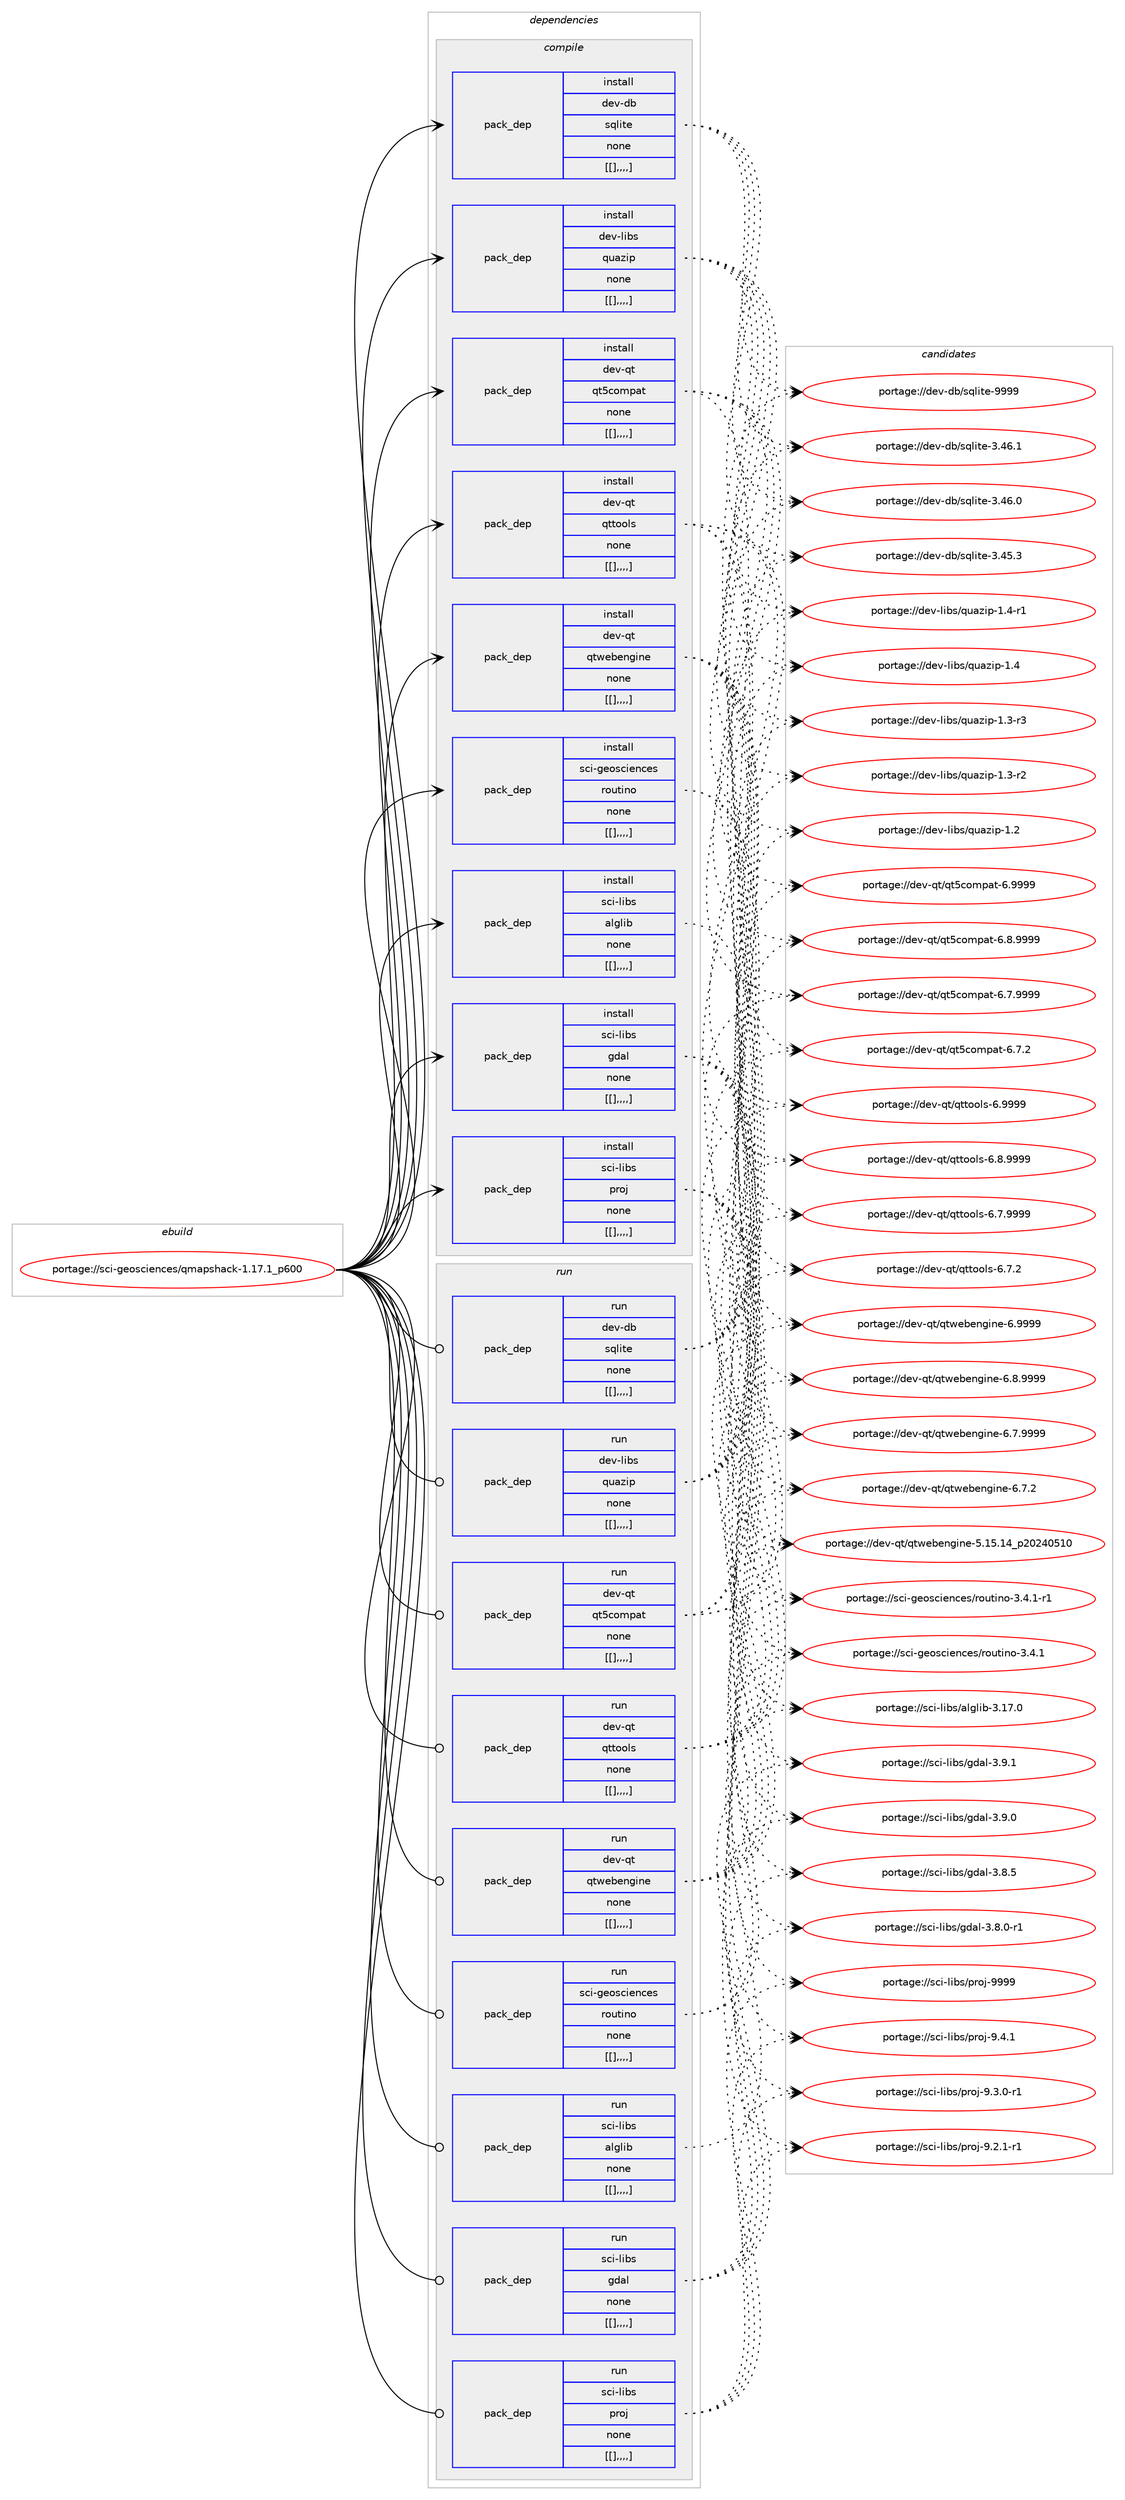 digraph prolog {

# *************
# Graph options
# *************

newrank=true;
concentrate=true;
compound=true;
graph [rankdir=LR,fontname=Helvetica,fontsize=10,ranksep=1.5];#, ranksep=2.5, nodesep=0.2];
edge  [arrowhead=vee];
node  [fontname=Helvetica,fontsize=10];

# **********
# The ebuild
# **********

subgraph cluster_leftcol {
color=gray;
label=<<i>ebuild</i>>;
id [label="portage://sci-geosciences/qmapshack-1.17.1_p600", color=red, width=4, href="../sci-geosciences/qmapshack-1.17.1_p600.svg"];
}

# ****************
# The dependencies
# ****************

subgraph cluster_midcol {
color=gray;
label=<<i>dependencies</i>>;
subgraph cluster_compile {
fillcolor="#eeeeee";
style=filled;
label=<<i>compile</i>>;
subgraph pack302349 {
dependency414376 [label=<<TABLE BORDER="0" CELLBORDER="1" CELLSPACING="0" CELLPADDING="4" WIDTH="220"><TR><TD ROWSPAN="6" CELLPADDING="30">pack_dep</TD></TR><TR><TD WIDTH="110">install</TD></TR><TR><TD>dev-db</TD></TR><TR><TD>sqlite</TD></TR><TR><TD>none</TD></TR><TR><TD>[[],,,,]</TD></TR></TABLE>>, shape=none, color=blue];
}
id:e -> dependency414376:w [weight=20,style="solid",arrowhead="vee"];
subgraph pack302350 {
dependency414377 [label=<<TABLE BORDER="0" CELLBORDER="1" CELLSPACING="0" CELLPADDING="4" WIDTH="220"><TR><TD ROWSPAN="6" CELLPADDING="30">pack_dep</TD></TR><TR><TD WIDTH="110">install</TD></TR><TR><TD>dev-libs</TD></TR><TR><TD>quazip</TD></TR><TR><TD>none</TD></TR><TR><TD>[[],,,,]</TD></TR></TABLE>>, shape=none, color=blue];
}
id:e -> dependency414377:w [weight=20,style="solid",arrowhead="vee"];
subgraph pack302351 {
dependency414378 [label=<<TABLE BORDER="0" CELLBORDER="1" CELLSPACING="0" CELLPADDING="4" WIDTH="220"><TR><TD ROWSPAN="6" CELLPADDING="30">pack_dep</TD></TR><TR><TD WIDTH="110">install</TD></TR><TR><TD>dev-qt</TD></TR><TR><TD>qt5compat</TD></TR><TR><TD>none</TD></TR><TR><TD>[[],,,,]</TD></TR></TABLE>>, shape=none, color=blue];
}
id:e -> dependency414378:w [weight=20,style="solid",arrowhead="vee"];
subgraph pack302352 {
dependency414379 [label=<<TABLE BORDER="0" CELLBORDER="1" CELLSPACING="0" CELLPADDING="4" WIDTH="220"><TR><TD ROWSPAN="6" CELLPADDING="30">pack_dep</TD></TR><TR><TD WIDTH="110">install</TD></TR><TR><TD>dev-qt</TD></TR><TR><TD>qttools</TD></TR><TR><TD>none</TD></TR><TR><TD>[[],,,,]</TD></TR></TABLE>>, shape=none, color=blue];
}
id:e -> dependency414379:w [weight=20,style="solid",arrowhead="vee"];
subgraph pack302353 {
dependency414380 [label=<<TABLE BORDER="0" CELLBORDER="1" CELLSPACING="0" CELLPADDING="4" WIDTH="220"><TR><TD ROWSPAN="6" CELLPADDING="30">pack_dep</TD></TR><TR><TD WIDTH="110">install</TD></TR><TR><TD>dev-qt</TD></TR><TR><TD>qtwebengine</TD></TR><TR><TD>none</TD></TR><TR><TD>[[],,,,]</TD></TR></TABLE>>, shape=none, color=blue];
}
id:e -> dependency414380:w [weight=20,style="solid",arrowhead="vee"];
subgraph pack302354 {
dependency414381 [label=<<TABLE BORDER="0" CELLBORDER="1" CELLSPACING="0" CELLPADDING="4" WIDTH="220"><TR><TD ROWSPAN="6" CELLPADDING="30">pack_dep</TD></TR><TR><TD WIDTH="110">install</TD></TR><TR><TD>sci-geosciences</TD></TR><TR><TD>routino</TD></TR><TR><TD>none</TD></TR><TR><TD>[[],,,,]</TD></TR></TABLE>>, shape=none, color=blue];
}
id:e -> dependency414381:w [weight=20,style="solid",arrowhead="vee"];
subgraph pack302355 {
dependency414382 [label=<<TABLE BORDER="0" CELLBORDER="1" CELLSPACING="0" CELLPADDING="4" WIDTH="220"><TR><TD ROWSPAN="6" CELLPADDING="30">pack_dep</TD></TR><TR><TD WIDTH="110">install</TD></TR><TR><TD>sci-libs</TD></TR><TR><TD>alglib</TD></TR><TR><TD>none</TD></TR><TR><TD>[[],,,,]</TD></TR></TABLE>>, shape=none, color=blue];
}
id:e -> dependency414382:w [weight=20,style="solid",arrowhead="vee"];
subgraph pack302356 {
dependency414383 [label=<<TABLE BORDER="0" CELLBORDER="1" CELLSPACING="0" CELLPADDING="4" WIDTH="220"><TR><TD ROWSPAN="6" CELLPADDING="30">pack_dep</TD></TR><TR><TD WIDTH="110">install</TD></TR><TR><TD>sci-libs</TD></TR><TR><TD>gdal</TD></TR><TR><TD>none</TD></TR><TR><TD>[[],,,,]</TD></TR></TABLE>>, shape=none, color=blue];
}
id:e -> dependency414383:w [weight=20,style="solid",arrowhead="vee"];
subgraph pack302357 {
dependency414384 [label=<<TABLE BORDER="0" CELLBORDER="1" CELLSPACING="0" CELLPADDING="4" WIDTH="220"><TR><TD ROWSPAN="6" CELLPADDING="30">pack_dep</TD></TR><TR><TD WIDTH="110">install</TD></TR><TR><TD>sci-libs</TD></TR><TR><TD>proj</TD></TR><TR><TD>none</TD></TR><TR><TD>[[],,,,]</TD></TR></TABLE>>, shape=none, color=blue];
}
id:e -> dependency414384:w [weight=20,style="solid",arrowhead="vee"];
}
subgraph cluster_compileandrun {
fillcolor="#eeeeee";
style=filled;
label=<<i>compile and run</i>>;
}
subgraph cluster_run {
fillcolor="#eeeeee";
style=filled;
label=<<i>run</i>>;
subgraph pack302358 {
dependency414385 [label=<<TABLE BORDER="0" CELLBORDER="1" CELLSPACING="0" CELLPADDING="4" WIDTH="220"><TR><TD ROWSPAN="6" CELLPADDING="30">pack_dep</TD></TR><TR><TD WIDTH="110">run</TD></TR><TR><TD>dev-db</TD></TR><TR><TD>sqlite</TD></TR><TR><TD>none</TD></TR><TR><TD>[[],,,,]</TD></TR></TABLE>>, shape=none, color=blue];
}
id:e -> dependency414385:w [weight=20,style="solid",arrowhead="odot"];
subgraph pack302359 {
dependency414386 [label=<<TABLE BORDER="0" CELLBORDER="1" CELLSPACING="0" CELLPADDING="4" WIDTH="220"><TR><TD ROWSPAN="6" CELLPADDING="30">pack_dep</TD></TR><TR><TD WIDTH="110">run</TD></TR><TR><TD>dev-libs</TD></TR><TR><TD>quazip</TD></TR><TR><TD>none</TD></TR><TR><TD>[[],,,,]</TD></TR></TABLE>>, shape=none, color=blue];
}
id:e -> dependency414386:w [weight=20,style="solid",arrowhead="odot"];
subgraph pack302360 {
dependency414387 [label=<<TABLE BORDER="0" CELLBORDER="1" CELLSPACING="0" CELLPADDING="4" WIDTH="220"><TR><TD ROWSPAN="6" CELLPADDING="30">pack_dep</TD></TR><TR><TD WIDTH="110">run</TD></TR><TR><TD>dev-qt</TD></TR><TR><TD>qt5compat</TD></TR><TR><TD>none</TD></TR><TR><TD>[[],,,,]</TD></TR></TABLE>>, shape=none, color=blue];
}
id:e -> dependency414387:w [weight=20,style="solid",arrowhead="odot"];
subgraph pack302361 {
dependency414388 [label=<<TABLE BORDER="0" CELLBORDER="1" CELLSPACING="0" CELLPADDING="4" WIDTH="220"><TR><TD ROWSPAN="6" CELLPADDING="30">pack_dep</TD></TR><TR><TD WIDTH="110">run</TD></TR><TR><TD>dev-qt</TD></TR><TR><TD>qttools</TD></TR><TR><TD>none</TD></TR><TR><TD>[[],,,,]</TD></TR></TABLE>>, shape=none, color=blue];
}
id:e -> dependency414388:w [weight=20,style="solid",arrowhead="odot"];
subgraph pack302362 {
dependency414389 [label=<<TABLE BORDER="0" CELLBORDER="1" CELLSPACING="0" CELLPADDING="4" WIDTH="220"><TR><TD ROWSPAN="6" CELLPADDING="30">pack_dep</TD></TR><TR><TD WIDTH="110">run</TD></TR><TR><TD>dev-qt</TD></TR><TR><TD>qtwebengine</TD></TR><TR><TD>none</TD></TR><TR><TD>[[],,,,]</TD></TR></TABLE>>, shape=none, color=blue];
}
id:e -> dependency414389:w [weight=20,style="solid",arrowhead="odot"];
subgraph pack302363 {
dependency414390 [label=<<TABLE BORDER="0" CELLBORDER="1" CELLSPACING="0" CELLPADDING="4" WIDTH="220"><TR><TD ROWSPAN="6" CELLPADDING="30">pack_dep</TD></TR><TR><TD WIDTH="110">run</TD></TR><TR><TD>sci-geosciences</TD></TR><TR><TD>routino</TD></TR><TR><TD>none</TD></TR><TR><TD>[[],,,,]</TD></TR></TABLE>>, shape=none, color=blue];
}
id:e -> dependency414390:w [weight=20,style="solid",arrowhead="odot"];
subgraph pack302364 {
dependency414391 [label=<<TABLE BORDER="0" CELLBORDER="1" CELLSPACING="0" CELLPADDING="4" WIDTH="220"><TR><TD ROWSPAN="6" CELLPADDING="30">pack_dep</TD></TR><TR><TD WIDTH="110">run</TD></TR><TR><TD>sci-libs</TD></TR><TR><TD>alglib</TD></TR><TR><TD>none</TD></TR><TR><TD>[[],,,,]</TD></TR></TABLE>>, shape=none, color=blue];
}
id:e -> dependency414391:w [weight=20,style="solid",arrowhead="odot"];
subgraph pack302365 {
dependency414392 [label=<<TABLE BORDER="0" CELLBORDER="1" CELLSPACING="0" CELLPADDING="4" WIDTH="220"><TR><TD ROWSPAN="6" CELLPADDING="30">pack_dep</TD></TR><TR><TD WIDTH="110">run</TD></TR><TR><TD>sci-libs</TD></TR><TR><TD>gdal</TD></TR><TR><TD>none</TD></TR><TR><TD>[[],,,,]</TD></TR></TABLE>>, shape=none, color=blue];
}
id:e -> dependency414392:w [weight=20,style="solid",arrowhead="odot"];
subgraph pack302366 {
dependency414393 [label=<<TABLE BORDER="0" CELLBORDER="1" CELLSPACING="0" CELLPADDING="4" WIDTH="220"><TR><TD ROWSPAN="6" CELLPADDING="30">pack_dep</TD></TR><TR><TD WIDTH="110">run</TD></TR><TR><TD>sci-libs</TD></TR><TR><TD>proj</TD></TR><TR><TD>none</TD></TR><TR><TD>[[],,,,]</TD></TR></TABLE>>, shape=none, color=blue];
}
id:e -> dependency414393:w [weight=20,style="solid",arrowhead="odot"];
}
}

# **************
# The candidates
# **************

subgraph cluster_choices {
rank=same;
color=gray;
label=<<i>candidates</i>>;

subgraph choice302349 {
color=black;
nodesep=1;
choice1001011184510098471151131081051161014557575757 [label="portage://dev-db/sqlite-9999", color=red, width=4,href="../dev-db/sqlite-9999.svg"];
choice10010111845100984711511310810511610145514652544649 [label="portage://dev-db/sqlite-3.46.1", color=red, width=4,href="../dev-db/sqlite-3.46.1.svg"];
choice10010111845100984711511310810511610145514652544648 [label="portage://dev-db/sqlite-3.46.0", color=red, width=4,href="../dev-db/sqlite-3.46.0.svg"];
choice10010111845100984711511310810511610145514652534651 [label="portage://dev-db/sqlite-3.45.3", color=red, width=4,href="../dev-db/sqlite-3.45.3.svg"];
dependency414376:e -> choice1001011184510098471151131081051161014557575757:w [style=dotted,weight="100"];
dependency414376:e -> choice10010111845100984711511310810511610145514652544649:w [style=dotted,weight="100"];
dependency414376:e -> choice10010111845100984711511310810511610145514652544648:w [style=dotted,weight="100"];
dependency414376:e -> choice10010111845100984711511310810511610145514652534651:w [style=dotted,weight="100"];
}
subgraph choice302350 {
color=black;
nodesep=1;
choice10010111845108105981154711311797122105112454946524511449 [label="portage://dev-libs/quazip-1.4-r1", color=red, width=4,href="../dev-libs/quazip-1.4-r1.svg"];
choice1001011184510810598115471131179712210511245494652 [label="portage://dev-libs/quazip-1.4", color=red, width=4,href="../dev-libs/quazip-1.4.svg"];
choice10010111845108105981154711311797122105112454946514511451 [label="portage://dev-libs/quazip-1.3-r3", color=red, width=4,href="../dev-libs/quazip-1.3-r3.svg"];
choice10010111845108105981154711311797122105112454946514511450 [label="portage://dev-libs/quazip-1.3-r2", color=red, width=4,href="../dev-libs/quazip-1.3-r2.svg"];
choice1001011184510810598115471131179712210511245494650 [label="portage://dev-libs/quazip-1.2", color=red, width=4,href="../dev-libs/quazip-1.2.svg"];
dependency414377:e -> choice10010111845108105981154711311797122105112454946524511449:w [style=dotted,weight="100"];
dependency414377:e -> choice1001011184510810598115471131179712210511245494652:w [style=dotted,weight="100"];
dependency414377:e -> choice10010111845108105981154711311797122105112454946514511451:w [style=dotted,weight="100"];
dependency414377:e -> choice10010111845108105981154711311797122105112454946514511450:w [style=dotted,weight="100"];
dependency414377:e -> choice1001011184510810598115471131179712210511245494650:w [style=dotted,weight="100"];
}
subgraph choice302351 {
color=black;
nodesep=1;
choice100101118451131164711311653991111091129711645544657575757 [label="portage://dev-qt/qt5compat-6.9999", color=red, width=4,href="../dev-qt/qt5compat-6.9999.svg"];
choice1001011184511311647113116539911110911297116455446564657575757 [label="portage://dev-qt/qt5compat-6.8.9999", color=red, width=4,href="../dev-qt/qt5compat-6.8.9999.svg"];
choice1001011184511311647113116539911110911297116455446554657575757 [label="portage://dev-qt/qt5compat-6.7.9999", color=red, width=4,href="../dev-qt/qt5compat-6.7.9999.svg"];
choice1001011184511311647113116539911110911297116455446554650 [label="portage://dev-qt/qt5compat-6.7.2", color=red, width=4,href="../dev-qt/qt5compat-6.7.2.svg"];
dependency414378:e -> choice100101118451131164711311653991111091129711645544657575757:w [style=dotted,weight="100"];
dependency414378:e -> choice1001011184511311647113116539911110911297116455446564657575757:w [style=dotted,weight="100"];
dependency414378:e -> choice1001011184511311647113116539911110911297116455446554657575757:w [style=dotted,weight="100"];
dependency414378:e -> choice1001011184511311647113116539911110911297116455446554650:w [style=dotted,weight="100"];
}
subgraph choice302352 {
color=black;
nodesep=1;
choice100101118451131164711311611611111110811545544657575757 [label="portage://dev-qt/qttools-6.9999", color=red, width=4,href="../dev-qt/qttools-6.9999.svg"];
choice1001011184511311647113116116111111108115455446564657575757 [label="portage://dev-qt/qttools-6.8.9999", color=red, width=4,href="../dev-qt/qttools-6.8.9999.svg"];
choice1001011184511311647113116116111111108115455446554657575757 [label="portage://dev-qt/qttools-6.7.9999", color=red, width=4,href="../dev-qt/qttools-6.7.9999.svg"];
choice1001011184511311647113116116111111108115455446554650 [label="portage://dev-qt/qttools-6.7.2", color=red, width=4,href="../dev-qt/qttools-6.7.2.svg"];
dependency414379:e -> choice100101118451131164711311611611111110811545544657575757:w [style=dotted,weight="100"];
dependency414379:e -> choice1001011184511311647113116116111111108115455446564657575757:w [style=dotted,weight="100"];
dependency414379:e -> choice1001011184511311647113116116111111108115455446554657575757:w [style=dotted,weight="100"];
dependency414379:e -> choice1001011184511311647113116116111111108115455446554650:w [style=dotted,weight="100"];
}
subgraph choice302353 {
color=black;
nodesep=1;
choice10010111845113116471131161191019810111010310511010145544657575757 [label="portage://dev-qt/qtwebengine-6.9999", color=red, width=4,href="../dev-qt/qtwebengine-6.9999.svg"];
choice100101118451131164711311611910198101110103105110101455446564657575757 [label="portage://dev-qt/qtwebengine-6.8.9999", color=red, width=4,href="../dev-qt/qtwebengine-6.8.9999.svg"];
choice100101118451131164711311611910198101110103105110101455446554657575757 [label="portage://dev-qt/qtwebengine-6.7.9999", color=red, width=4,href="../dev-qt/qtwebengine-6.7.9999.svg"];
choice100101118451131164711311611910198101110103105110101455446554650 [label="portage://dev-qt/qtwebengine-6.7.2", color=red, width=4,href="../dev-qt/qtwebengine-6.7.2.svg"];
choice1001011184511311647113116119101981011101031051101014553464953464952951125048505248534948 [label="portage://dev-qt/qtwebengine-5.15.14_p20240510", color=red, width=4,href="../dev-qt/qtwebengine-5.15.14_p20240510.svg"];
dependency414380:e -> choice10010111845113116471131161191019810111010310511010145544657575757:w [style=dotted,weight="100"];
dependency414380:e -> choice100101118451131164711311611910198101110103105110101455446564657575757:w [style=dotted,weight="100"];
dependency414380:e -> choice100101118451131164711311611910198101110103105110101455446554657575757:w [style=dotted,weight="100"];
dependency414380:e -> choice100101118451131164711311611910198101110103105110101455446554650:w [style=dotted,weight="100"];
dependency414380:e -> choice1001011184511311647113116119101981011101031051101014553464953464952951125048505248534948:w [style=dotted,weight="100"];
}
subgraph choice302354 {
color=black;
nodesep=1;
choice11599105451031011111159910510111099101115471141111171161051101114551465246494511449 [label="portage://sci-geosciences/routino-3.4.1-r1", color=red, width=4,href="../sci-geosciences/routino-3.4.1-r1.svg"];
choice1159910545103101111115991051011109910111547114111117116105110111455146524649 [label="portage://sci-geosciences/routino-3.4.1", color=red, width=4,href="../sci-geosciences/routino-3.4.1.svg"];
dependency414381:e -> choice11599105451031011111159910510111099101115471141111171161051101114551465246494511449:w [style=dotted,weight="100"];
dependency414381:e -> choice1159910545103101111115991051011109910111547114111117116105110111455146524649:w [style=dotted,weight="100"];
}
subgraph choice302355 {
color=black;
nodesep=1;
choice11599105451081059811547971081031081059845514649554648 [label="portage://sci-libs/alglib-3.17.0", color=red, width=4,href="../sci-libs/alglib-3.17.0.svg"];
dependency414382:e -> choice11599105451081059811547971081031081059845514649554648:w [style=dotted,weight="100"];
}
subgraph choice302356 {
color=black;
nodesep=1;
choice1159910545108105981154710310097108455146574649 [label="portage://sci-libs/gdal-3.9.1", color=red, width=4,href="../sci-libs/gdal-3.9.1.svg"];
choice1159910545108105981154710310097108455146574648 [label="portage://sci-libs/gdal-3.9.0", color=red, width=4,href="../sci-libs/gdal-3.9.0.svg"];
choice1159910545108105981154710310097108455146564653 [label="portage://sci-libs/gdal-3.8.5", color=red, width=4,href="../sci-libs/gdal-3.8.5.svg"];
choice11599105451081059811547103100971084551465646484511449 [label="portage://sci-libs/gdal-3.8.0-r1", color=red, width=4,href="../sci-libs/gdal-3.8.0-r1.svg"];
dependency414383:e -> choice1159910545108105981154710310097108455146574649:w [style=dotted,weight="100"];
dependency414383:e -> choice1159910545108105981154710310097108455146574648:w [style=dotted,weight="100"];
dependency414383:e -> choice1159910545108105981154710310097108455146564653:w [style=dotted,weight="100"];
dependency414383:e -> choice11599105451081059811547103100971084551465646484511449:w [style=dotted,weight="100"];
}
subgraph choice302357 {
color=black;
nodesep=1;
choice115991054510810598115471121141111064557575757 [label="portage://sci-libs/proj-9999", color=red, width=4,href="../sci-libs/proj-9999.svg"];
choice11599105451081059811547112114111106455746524649 [label="portage://sci-libs/proj-9.4.1", color=red, width=4,href="../sci-libs/proj-9.4.1.svg"];
choice115991054510810598115471121141111064557465146484511449 [label="portage://sci-libs/proj-9.3.0-r1", color=red, width=4,href="../sci-libs/proj-9.3.0-r1.svg"];
choice115991054510810598115471121141111064557465046494511449 [label="portage://sci-libs/proj-9.2.1-r1", color=red, width=4,href="../sci-libs/proj-9.2.1-r1.svg"];
dependency414384:e -> choice115991054510810598115471121141111064557575757:w [style=dotted,weight="100"];
dependency414384:e -> choice11599105451081059811547112114111106455746524649:w [style=dotted,weight="100"];
dependency414384:e -> choice115991054510810598115471121141111064557465146484511449:w [style=dotted,weight="100"];
dependency414384:e -> choice115991054510810598115471121141111064557465046494511449:w [style=dotted,weight="100"];
}
subgraph choice302358 {
color=black;
nodesep=1;
choice1001011184510098471151131081051161014557575757 [label="portage://dev-db/sqlite-9999", color=red, width=4,href="../dev-db/sqlite-9999.svg"];
choice10010111845100984711511310810511610145514652544649 [label="portage://dev-db/sqlite-3.46.1", color=red, width=4,href="../dev-db/sqlite-3.46.1.svg"];
choice10010111845100984711511310810511610145514652544648 [label="portage://dev-db/sqlite-3.46.0", color=red, width=4,href="../dev-db/sqlite-3.46.0.svg"];
choice10010111845100984711511310810511610145514652534651 [label="portage://dev-db/sqlite-3.45.3", color=red, width=4,href="../dev-db/sqlite-3.45.3.svg"];
dependency414385:e -> choice1001011184510098471151131081051161014557575757:w [style=dotted,weight="100"];
dependency414385:e -> choice10010111845100984711511310810511610145514652544649:w [style=dotted,weight="100"];
dependency414385:e -> choice10010111845100984711511310810511610145514652544648:w [style=dotted,weight="100"];
dependency414385:e -> choice10010111845100984711511310810511610145514652534651:w [style=dotted,weight="100"];
}
subgraph choice302359 {
color=black;
nodesep=1;
choice10010111845108105981154711311797122105112454946524511449 [label="portage://dev-libs/quazip-1.4-r1", color=red, width=4,href="../dev-libs/quazip-1.4-r1.svg"];
choice1001011184510810598115471131179712210511245494652 [label="portage://dev-libs/quazip-1.4", color=red, width=4,href="../dev-libs/quazip-1.4.svg"];
choice10010111845108105981154711311797122105112454946514511451 [label="portage://dev-libs/quazip-1.3-r3", color=red, width=4,href="../dev-libs/quazip-1.3-r3.svg"];
choice10010111845108105981154711311797122105112454946514511450 [label="portage://dev-libs/quazip-1.3-r2", color=red, width=4,href="../dev-libs/quazip-1.3-r2.svg"];
choice1001011184510810598115471131179712210511245494650 [label="portage://dev-libs/quazip-1.2", color=red, width=4,href="../dev-libs/quazip-1.2.svg"];
dependency414386:e -> choice10010111845108105981154711311797122105112454946524511449:w [style=dotted,weight="100"];
dependency414386:e -> choice1001011184510810598115471131179712210511245494652:w [style=dotted,weight="100"];
dependency414386:e -> choice10010111845108105981154711311797122105112454946514511451:w [style=dotted,weight="100"];
dependency414386:e -> choice10010111845108105981154711311797122105112454946514511450:w [style=dotted,weight="100"];
dependency414386:e -> choice1001011184510810598115471131179712210511245494650:w [style=dotted,weight="100"];
}
subgraph choice302360 {
color=black;
nodesep=1;
choice100101118451131164711311653991111091129711645544657575757 [label="portage://dev-qt/qt5compat-6.9999", color=red, width=4,href="../dev-qt/qt5compat-6.9999.svg"];
choice1001011184511311647113116539911110911297116455446564657575757 [label="portage://dev-qt/qt5compat-6.8.9999", color=red, width=4,href="../dev-qt/qt5compat-6.8.9999.svg"];
choice1001011184511311647113116539911110911297116455446554657575757 [label="portage://dev-qt/qt5compat-6.7.9999", color=red, width=4,href="../dev-qt/qt5compat-6.7.9999.svg"];
choice1001011184511311647113116539911110911297116455446554650 [label="portage://dev-qt/qt5compat-6.7.2", color=red, width=4,href="../dev-qt/qt5compat-6.7.2.svg"];
dependency414387:e -> choice100101118451131164711311653991111091129711645544657575757:w [style=dotted,weight="100"];
dependency414387:e -> choice1001011184511311647113116539911110911297116455446564657575757:w [style=dotted,weight="100"];
dependency414387:e -> choice1001011184511311647113116539911110911297116455446554657575757:w [style=dotted,weight="100"];
dependency414387:e -> choice1001011184511311647113116539911110911297116455446554650:w [style=dotted,weight="100"];
}
subgraph choice302361 {
color=black;
nodesep=1;
choice100101118451131164711311611611111110811545544657575757 [label="portage://dev-qt/qttools-6.9999", color=red, width=4,href="../dev-qt/qttools-6.9999.svg"];
choice1001011184511311647113116116111111108115455446564657575757 [label="portage://dev-qt/qttools-6.8.9999", color=red, width=4,href="../dev-qt/qttools-6.8.9999.svg"];
choice1001011184511311647113116116111111108115455446554657575757 [label="portage://dev-qt/qttools-6.7.9999", color=red, width=4,href="../dev-qt/qttools-6.7.9999.svg"];
choice1001011184511311647113116116111111108115455446554650 [label="portage://dev-qt/qttools-6.7.2", color=red, width=4,href="../dev-qt/qttools-6.7.2.svg"];
dependency414388:e -> choice100101118451131164711311611611111110811545544657575757:w [style=dotted,weight="100"];
dependency414388:e -> choice1001011184511311647113116116111111108115455446564657575757:w [style=dotted,weight="100"];
dependency414388:e -> choice1001011184511311647113116116111111108115455446554657575757:w [style=dotted,weight="100"];
dependency414388:e -> choice1001011184511311647113116116111111108115455446554650:w [style=dotted,weight="100"];
}
subgraph choice302362 {
color=black;
nodesep=1;
choice10010111845113116471131161191019810111010310511010145544657575757 [label="portage://dev-qt/qtwebengine-6.9999", color=red, width=4,href="../dev-qt/qtwebengine-6.9999.svg"];
choice100101118451131164711311611910198101110103105110101455446564657575757 [label="portage://dev-qt/qtwebengine-6.8.9999", color=red, width=4,href="../dev-qt/qtwebengine-6.8.9999.svg"];
choice100101118451131164711311611910198101110103105110101455446554657575757 [label="portage://dev-qt/qtwebengine-6.7.9999", color=red, width=4,href="../dev-qt/qtwebengine-6.7.9999.svg"];
choice100101118451131164711311611910198101110103105110101455446554650 [label="portage://dev-qt/qtwebengine-6.7.2", color=red, width=4,href="../dev-qt/qtwebengine-6.7.2.svg"];
choice1001011184511311647113116119101981011101031051101014553464953464952951125048505248534948 [label="portage://dev-qt/qtwebengine-5.15.14_p20240510", color=red, width=4,href="../dev-qt/qtwebengine-5.15.14_p20240510.svg"];
dependency414389:e -> choice10010111845113116471131161191019810111010310511010145544657575757:w [style=dotted,weight="100"];
dependency414389:e -> choice100101118451131164711311611910198101110103105110101455446564657575757:w [style=dotted,weight="100"];
dependency414389:e -> choice100101118451131164711311611910198101110103105110101455446554657575757:w [style=dotted,weight="100"];
dependency414389:e -> choice100101118451131164711311611910198101110103105110101455446554650:w [style=dotted,weight="100"];
dependency414389:e -> choice1001011184511311647113116119101981011101031051101014553464953464952951125048505248534948:w [style=dotted,weight="100"];
}
subgraph choice302363 {
color=black;
nodesep=1;
choice11599105451031011111159910510111099101115471141111171161051101114551465246494511449 [label="portage://sci-geosciences/routino-3.4.1-r1", color=red, width=4,href="../sci-geosciences/routino-3.4.1-r1.svg"];
choice1159910545103101111115991051011109910111547114111117116105110111455146524649 [label="portage://sci-geosciences/routino-3.4.1", color=red, width=4,href="../sci-geosciences/routino-3.4.1.svg"];
dependency414390:e -> choice11599105451031011111159910510111099101115471141111171161051101114551465246494511449:w [style=dotted,weight="100"];
dependency414390:e -> choice1159910545103101111115991051011109910111547114111117116105110111455146524649:w [style=dotted,weight="100"];
}
subgraph choice302364 {
color=black;
nodesep=1;
choice11599105451081059811547971081031081059845514649554648 [label="portage://sci-libs/alglib-3.17.0", color=red, width=4,href="../sci-libs/alglib-3.17.0.svg"];
dependency414391:e -> choice11599105451081059811547971081031081059845514649554648:w [style=dotted,weight="100"];
}
subgraph choice302365 {
color=black;
nodesep=1;
choice1159910545108105981154710310097108455146574649 [label="portage://sci-libs/gdal-3.9.1", color=red, width=4,href="../sci-libs/gdal-3.9.1.svg"];
choice1159910545108105981154710310097108455146574648 [label="portage://sci-libs/gdal-3.9.0", color=red, width=4,href="../sci-libs/gdal-3.9.0.svg"];
choice1159910545108105981154710310097108455146564653 [label="portage://sci-libs/gdal-3.8.5", color=red, width=4,href="../sci-libs/gdal-3.8.5.svg"];
choice11599105451081059811547103100971084551465646484511449 [label="portage://sci-libs/gdal-3.8.0-r1", color=red, width=4,href="../sci-libs/gdal-3.8.0-r1.svg"];
dependency414392:e -> choice1159910545108105981154710310097108455146574649:w [style=dotted,weight="100"];
dependency414392:e -> choice1159910545108105981154710310097108455146574648:w [style=dotted,weight="100"];
dependency414392:e -> choice1159910545108105981154710310097108455146564653:w [style=dotted,weight="100"];
dependency414392:e -> choice11599105451081059811547103100971084551465646484511449:w [style=dotted,weight="100"];
}
subgraph choice302366 {
color=black;
nodesep=1;
choice115991054510810598115471121141111064557575757 [label="portage://sci-libs/proj-9999", color=red, width=4,href="../sci-libs/proj-9999.svg"];
choice11599105451081059811547112114111106455746524649 [label="portage://sci-libs/proj-9.4.1", color=red, width=4,href="../sci-libs/proj-9.4.1.svg"];
choice115991054510810598115471121141111064557465146484511449 [label="portage://sci-libs/proj-9.3.0-r1", color=red, width=4,href="../sci-libs/proj-9.3.0-r1.svg"];
choice115991054510810598115471121141111064557465046494511449 [label="portage://sci-libs/proj-9.2.1-r1", color=red, width=4,href="../sci-libs/proj-9.2.1-r1.svg"];
dependency414393:e -> choice115991054510810598115471121141111064557575757:w [style=dotted,weight="100"];
dependency414393:e -> choice11599105451081059811547112114111106455746524649:w [style=dotted,weight="100"];
dependency414393:e -> choice115991054510810598115471121141111064557465146484511449:w [style=dotted,weight="100"];
dependency414393:e -> choice115991054510810598115471121141111064557465046494511449:w [style=dotted,weight="100"];
}
}

}
